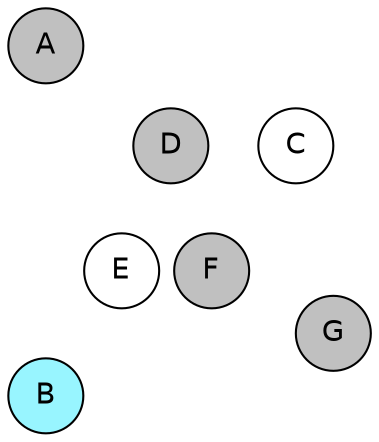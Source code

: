 
graph {

layout = circo;
mindist = .1

node [shape = circle, fontname = Helvetica, margin = 0, style = filled]
edge [style=invis]

subgraph 1 {
	E -- F -- F# -- G -- G# -- A -- A# -- B -- C -- C# -- D -- D# -- E
}

C [fillcolor = white];
C# [fillcolor = gray];
D [fillcolor = gray];
D# [fillcolor = white];
E [fillcolor = white];
F [fillcolor = gray];
F# [fillcolor = white];
G [fillcolor = gray];
G# [fillcolor = gray];
A [fillcolor = gray];
A# [fillcolor = gray];
B [fillcolor = cadetblue1];
}
